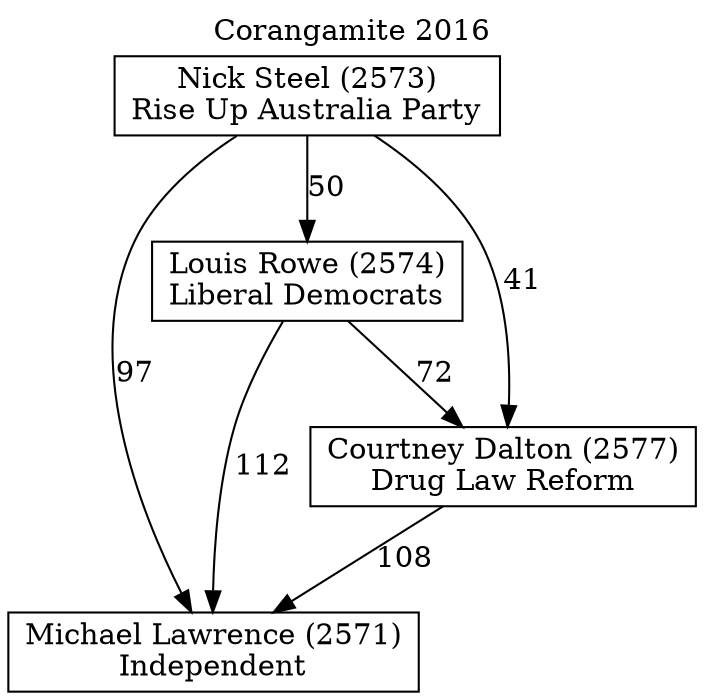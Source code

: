 // House preference flow
digraph "Michael Lawrence (2571)_Corangamite_2016" {
	graph [label="Corangamite 2016" labelloc=t mclimit=10]
	node [shape=box]
	"Nick Steel (2573)" [label="Nick Steel (2573)
Rise Up Australia Party"]
	"Louis Rowe (2574)" [label="Louis Rowe (2574)
Liberal Democrats"]
	"Michael Lawrence (2571)" [label="Michael Lawrence (2571)
Independent"]
	"Courtney Dalton (2577)" [label="Courtney Dalton (2577)
Drug Law Reform"]
	"Courtney Dalton (2577)" -> "Michael Lawrence (2571)" [label=108]
	"Nick Steel (2573)" -> "Michael Lawrence (2571)" [label=97]
	"Nick Steel (2573)" -> "Courtney Dalton (2577)" [label=41]
	"Louis Rowe (2574)" -> "Courtney Dalton (2577)" [label=72]
	"Nick Steel (2573)" -> "Louis Rowe (2574)" [label=50]
	"Louis Rowe (2574)" -> "Michael Lawrence (2571)" [label=112]
}
